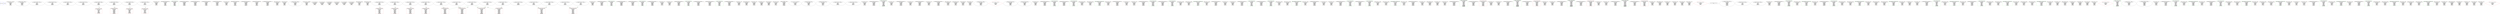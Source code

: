 digraph G {
0[color=blue,shape=Msquare,label="ENTRY - ENTRY"];
1[color=blue,shape=Msquare,label="EXIT - EXIT"];
2[color=burlywood,shape=box,label="gesummv_428816_431676 - view_convert_expr\n_11068 = *((unsigned int * ) &(beta));\n\nsource code variables:\nbeta(429161)\n_11068(431675)\nSCALARS:\nUSES:\nbeta(429161)\nDEFS:\n_11068(431675)\n"];
3[shape=ellipse,label="gesummv_428816_428854 - gimple_phi\n/* _10202 = gimple_phi(<0u, BB3>, <_10203, BB5>) */\n\nsource code variables:\n_10202(428902)\n_10203(428975)\nSCALARS:\nUSES:\n_10203(428975)\nDEFS:\n_10202(428902)\n"];
4[shape=ellipse,label="gesummv_428816_440062 - gimple_phi\n/* _13353 = gimple_phi(<_13352, BB3>, <_10201, BB5>) */\n\nVIRTUAL:\nUSES:\n_10201(428867)\n_13352(440060)\nDEFS:\n_13353(440061)\n"];
5[shape=ellipse,label="gesummv_428816_440068 - gimple_phi\n/* _13356 = gimple_phi(<_13355, BB3>, <_10229, BB5>) */\n\nVIRTUAL:\nUSES:\n_10229(428872)\n_13355(440066)\nDEFS:\n_13356(440067)\n"];
6[shape=ellipse,label="gesummv_428816_440074 - gimple_phi\n/* _13359 = gimple_phi(<_13358, BB3>, <_10224, BB5>) */\n\nVIRTUAL:\nUSES:\n_10224(428876)\n_13358(440072)\nDEFS:\n_13359(440073)\n"];
7[shape=ellipse,label="gesummv_428816_440080 - gimple_phi\n/* _13362 = gimple_phi(<_13361, BB3>, <_10220, BB5>) */\n\nVIRTUAL:\nUSES:\n_10220(428880)\n_13361(440078)\nDEFS:\n_13362(440079)\n"];
8[shape=ellipse,label="gesummv_428816_440086 - gimple_phi\n/* _13365 = gimple_phi(<_13364, BB3>, <_13366, BB5>) */\n\nVIRTUAL:\nUSES:\n_13364(440084)\n_13366(440087)\nDEFS:\n_13365(440085)\n"];
9[shape=ellipse,label="gesummv_428816_440092 - gimple_phi\n/* _13368 = gimple_phi(<_13367, BB3>, <_13369, BB5>) */\n\nVIRTUAL:\nUSES:\n_13367(440090)\n_13369(440093)\nDEFS:\n_13368(440091)\n"];
10[shape=ellipse,label="gesummv_428816_440098 - gimple_phi\n/* _13371 = gimple_phi(<_13370, BB3>, <_13372, BB5>) */\n\nVIRTUAL:\nUSES:\n_13370(440096)\n_13372(440099)\nDEFS:\n_13371(440097)\n"];
11[shape=ellipse,label="gesummv_428816_440104 - gimple_phi\n/* _13374 = gimple_phi(<_13373, BB3>, <_13375, BB5>) */\n\nVIRTUAL:\nUSES:\n_13373(440102)\n_13375(440105)\nDEFS:\n_13374(440103)\n"];
12[color=burlywood,shape=box,label="gesummv_428816_429438 - lshift_expr\n_10351 = _10202 << (2u);\n\nsource code variables:\n_10202(428902)\n_10351(429437)\nSCALARS:\nUSES:\n_10202(428902)\nDEFS:\n_10351(429437)\n"];
13[color=burlywood,shape=box,label="gesummv_428816_428855 - pointer_plus_expr\n_10204 = (unsigned int*)(((unsigned char*)x) + _10351);\n\nsource code variables:\n_10204(428978)\nx(428980)\n_10351(429437)\nSCALARS:\nUSES:\nx(428980)\n_10351(429437)\nDEFS:\n_10204(428978)\n"];
14[color=green,shape=box,label="gesummv_428816_428856 - LOAD\nif(1u) _10205 = (*((unsigned int*)(_10204)));\n\nsource code variables:\n_10204(428978)\n_10205(428983)\nSCALARS:\nUSES:\n_10204(428978)\nDEFS:\n_10205(428983)\nVIRTUAL:\nUSES:\n_10200(428866)\n"];
15[color=burlywood,shape=box,label="gesummv_428816_428857 - pointer_plus_expr\n_10206 = (float(*)[64])(((unsigned char*)_10189) + _10351);\n\nsource code variables:\n_10206(428985)\n_10189(428988)\n_10351(429437)\nSCALARS:\nUSES:\n_10189(428988)\n_10351(429437)\nDEFS:\n_10206(428985)\n"];
16[color=red,shape=box,label="gesummv_428816_428858 - STORE\nif(1u) (*((unsigned int*)(_10206))) = _10205;\n\nsource code variables:\n_10205(428983)\n_10206(428985)\nSCALARS:\nUSES:\n_10205(428983)\n_10206(428985)\nVIRTUAL:\nDEFS:\n_10207(428993)\nOVERS:\n_10200(428866)\n_13368(440091)\n"];
17[color=burlywood,shape=box,label="gesummv_428816_428859 - pointer_plus_expr\n_10208 = (float(*)[64])(((unsigned char*)_10191) + _10351);\n\nsource code variables:\n_10208(428994)\n_10191(428997)\n_10351(429437)\nSCALARS:\nUSES:\n_10191(428997)\n_10351(429437)\nDEFS:\n_10208(428994)\n"];
18[color=red,shape=box,label="gesummv_428816_428860 - STORE\nif(1u) (*((unsigned int*)(_10208))) = 0u;\n\nsource code variables:\n_10208(428994)\nSCALARS:\nUSES:\n_10208(428994)\nVIRTUAL:\nDEFS:\n_10209(429003)\nOVERS:\n_10200(428866)\n_13371(440097)\n"];
19[color=burlywood,shape=box,label="gesummv_428816_428861 - pointer_plus_expr\n_10210 = (float(*)[64])(((unsigned char*)_10192) + _10351);\n\nsource code variables:\n_10210(429004)\n_10192(429007)\n_10351(429437)\nSCALARS:\nUSES:\n_10192(429007)\n_10351(429437)\nDEFS:\n_10210(429004)\n"];
20[color=red,shape=box,label="gesummv_428816_428862 - STORE\nif(1u) (*((unsigned int*)(_10210))) = 0u;\n\nsource code variables:\n_10210(429004)\nSCALARS:\nUSES:\n_10210(429004)\nVIRTUAL:\nDEFS:\n_10211(429012)\nOVERS:\n_10200(428866)\n_13374(440103)\n"];
21[color=burlywood,shape=box,label="gesummv_428816_428863 - pointer_plus_expr\n_10212 = (float(*)[64])(((unsigned char*)_10190) + _10351);\n\nsource code variables:\n_10212(429013)\n_10190(429016)\n_10351(429437)\nSCALARS:\nUSES:\n_10190(429016)\n_10351(429437)\nDEFS:\n_10212(429013)\n"];
22[color=red,shape=box,label="gesummv_428816_428864 - STORE\nif(1u) (*((unsigned int*)(_10212))) = 0u;\n\nsource code variables:\n_10212(429013)\nSCALARS:\nUSES:\n_10212(429013)\nVIRTUAL:\nDEFS:\n_10213(428886)\nOVERS:\n_10200(428866)\n_13365(440085)\n"];
23[color=burlywood,shape=box,label="gesummv_428816_429496 - lshift_expr\n_10374 = _10202 << (8u);\n\nsource code variables:\n_10202(428902)\n_10374(429495)\nSCALARS:\nUSES:\n_10202(428902)\nDEFS:\n_10374(429495)\n"];
24[color=burlywood,shape=box,label="gesummv_428816_429461 - pointer_plus_expr\n_10357 = (float(*)[64])(((unsigned char*)A) + _10374);\n\nsource code variables:\nA(428920)\n_10357(429460)\n_10374(429495)\nSCALARS:\nUSES:\nA(428920)\n_10374(429495)\nDEFS:\n_10357(429460)\n"];
25[color=burlywood,shape=box,label="gesummv_428816_429465 - pointer_plus_expr\n_10359 = (float(*)[64][64])(((unsigned char*)_10187) + _10374);\n\nsource code variables:\n_10187(428898)\n_10359(429464)\n_10374(429495)\nSCALARS:\nUSES:\n_10187(428898)\n_10374(429495)\nDEFS:\n_10359(429464)\n"];
26[color=burlywood,shape=box,label="gesummv_428816_429469 - pointer_plus_expr\n_10361 = (float(*)[64])(((unsigned char*)B) + _10374);\n\nsource code variables:\nB(428940)\n_10361(429468)\n_10374(429495)\nSCALARS:\nUSES:\nB(428940)\n_10374(429495)\nDEFS:\n_10361(429468)\n"];
27[color=burlywood,shape=box,label="gesummv_428816_429473 - pointer_plus_expr\n_10363 = (float(*)[64][64])(((unsigned char*)_10188) + _10374);\n\nsource code variables:\n_10188(428929)\n_10363(429472)\n_10374(429495)\nSCALARS:\nUSES:\n_10188(428929)\n_10374(429495)\nDEFS:\n_10363(429472)\n"];
28[color=burlywood,shape=box,label="gesummv_428816_428976 - plus_expr\n_10203 = (unsigned int)(_10202 + (1u));\n\nsource code variables:\n_10202(428902)\n_10203(428975)\nSCALARS:\nUSES:\n_10202(428902)\nDEFS:\n_10203(428975)\n"];
29[color=burlywood,shape=box,label="gesummv_428816_429458 - eq_expr\n_10356 = _10203 == (64u);\n\nsource code variables:\n_10203(428975)\n_10356(429457)\nSCALARS:\nUSES:\n_10203(428975)\nDEFS:\n_10356(429457)\n"];
30[shape=ellipse,label="gesummv_428816_428908 - gimple_phi\n/* _10215 = gimple_phi(<0u, BB2>, <_11682, BB5>) */\n\nsource code variables:\n_10215(428906)\n_11682(433653)\nSCALARS:\nUSES:\n_11682(433653)\nDEFS:\n_10215(428906)\n"];
31[color=burlywood,shape=box,label="gesummv_428816_431673 - view_convert_expr\n_11067 = *((unsigned int * ) &(alpha));\n\nsource code variables:\nalpha(429089)\n_11067(431672)\nSCALARS:\nUSES:\nalpha(429089)\nDEFS:\n_11067(431672)\n"];
32[color=burlywood,shape=box,label="gesummv_428816_428900 - addr_expr\n_10187 = internal_428889;\n\nsource code variables:\ninternal_428889(428889)\n_10187(428898)\nSCALARS:\nDEFS:\n_10187(428898)\n"];
33[color=burlywood,shape=box,label="gesummv_428816_428931 - addr_expr\n_10188 = internal_428924;\n\nsource code variables:\ninternal_428924(428924)\n_10188(428929)\nSCALARS:\nDEFS:\n_10188(428929)\n"];
34[color=burlywood,shape=box,label="gesummv_428816_428990 - addr_expr\n_10189 = internal_428987;\n\nsource code variables:\ninternal_428987(428987)\n_10189(428988)\nSCALARS:\nDEFS:\n_10189(428988)\n"];
35[color=burlywood,shape=box,label="gesummv_428816_429018 - addr_expr\n_10190 = internal_429015;\n\nsource code variables:\ninternal_429015(429015)\n_10190(429016)\nSCALARS:\nDEFS:\n_10190(429016)\n"];
36[color=burlywood,shape=box,label="gesummv_428816_428999 - addr_expr\n_10191 = internal_428996;\n\nsource code variables:\ninternal_428996(428996)\n_10191(428997)\nSCALARS:\nDEFS:\n_10191(428997)\n"];
37[color=burlywood,shape=box,label="gesummv_428816_429009 - addr_expr\n_10192 = internal_429006;\n\nsource code variables:\ninternal_429006(429006)\n_10192(429007)\nSCALARS:\nDEFS:\n_10192(429007)\n"];
38[color=burlywood,shape=box,label="gesummv_428816_431828 - nop_expr\n_11122 = (unsigned long long int) (_11067);\n\nsource code variables:\n_11067(431672)\n_11122(431827)\nSCALARS:\nUSES:\n_11067(431672)\nDEFS:\n_11122(431827)\n"];
39[color=burlywood,shape=box,label="gesummv_428816_432032 - nop_expr\n_11194 = (unsigned long long int) (_11068);\n\nsource code variables:\n_11068(431675)\n_11194(432031)\nSCALARS:\nUSES:\n_11068(431675)\nDEFS:\n_11194(432031)\n"];
40[shape=ellipse,label="gesummv_428816_440064 - gimple_phi\n/* _13354 = gimple_phi(<_13353, BB2>, <_10201, BB5>) */\n\nVIRTUAL:\nUSES:\n_10201(428867)\n_13353(440061)\nDEFS:\n_13354(440063)\n"];
41[shape=ellipse,label="gesummv_428816_440070 - gimple_phi\n/* _13357 = gimple_phi(<_13356, BB2>, <_10229, BB5>) */\n\nVIRTUAL:\nUSES:\n_10229(428872)\n_13356(440067)\nDEFS:\n_13357(440069)\n"];
42[shape=ellipse,label="gesummv_428816_440076 - gimple_phi\n/* _13360 = gimple_phi(<_13359, BB2>, <_10224, BB5>) */\n\nVIRTUAL:\nUSES:\n_10224(428876)\n_13359(440073)\nDEFS:\n_13360(440075)\n"];
43[shape=ellipse,label="gesummv_428816_440082 - gimple_phi\n/* _13363 = gimple_phi(<_13362, BB2>, <_10220, BB5>) */\n\nVIRTUAL:\nUSES:\n_10220(428880)\n_13362(440079)\nDEFS:\n_13363(440081)\n"];
44[shape=ellipse,label="gesummv_428816_440088 - gimple_phi\n/* _13366 = gimple_phi(<_10213, BB2>, <_13366, BB5>) */\n\nVIRTUAL:\nUSES:\n_10213(428886)\n_13366(440087)\nDEFS:\n_13366(440087)\n"];
45[shape=ellipse,label="gesummv_428816_440094 - gimple_phi\n/* _13369 = gimple_phi(<_10207, BB2>, <_13369, BB5>) */\n\nVIRTUAL:\nUSES:\n_10207(428993)\n_13369(440093)\nDEFS:\n_13369(440093)\n"];
46[shape=ellipse,label="gesummv_428816_440100 - gimple_phi\n/* _13372 = gimple_phi(<_10209, BB2>, <_13372, BB5>) */\n\nVIRTUAL:\nUSES:\n_10209(429003)\n_13372(440099)\nDEFS:\n_13372(440099)\n"];
47[shape=ellipse,label="gesummv_428816_440106 - gimple_phi\n/* _13375 = gimple_phi(<_10211, BB2>, <_13375, BB5>) */\n\nVIRTUAL:\nUSES:\n_10211(429012)\n_13375(440105)\nDEFS:\n_13375(440105)\n"];
48[color=burlywood,shape=box,label="gesummv_428816_429463 - lshift_expr\n_10358 = _10215 << (2u);\n\nsource code variables:\n_10215(428906)\n_10358(429462)\nSCALARS:\nUSES:\n_10215(428906)\nDEFS:\n_10358(429462)\n"];
49[color=burlywood,shape=box,label="gesummv_428816_428916 - pointer_plus_expr\n_10217 = (float(*)[64])(((unsigned char*)_10357) + _10358);\n\nsource code variables:\n_10217(428915)\n_10357(429460)\n_10358(429462)\nSCALARS:\nUSES:\n_10357(429460)\n_10358(429462)\nDEFS:\n_10217(428915)\n"];
50[color=green,shape=box,label="gesummv_428816_428913 - LOAD\nif(1u) _10218 = (*((unsigned int*)(_10217)));\n\nsource code variables:\n_10218(428883)\n_10217(428915)\nSCALARS:\nUSES:\n_10217(428915)\nDEFS:\n_10218(428883)\nVIRTUAL:\nUSES:\n_10200(428866)\n"];
51[color=burlywood,shape=box,label="gesummv_428816_428890 - pointer_plus_expr\n_10219 = (float(*)[64][64])(((unsigned char*)_10359) + _10358);\n\nsource code variables:\n_10219(428887)\n_10358(429462)\n_10359(429464)\nSCALARS:\nUSES:\n_10358(429462)\n_10359(429464)\nDEFS:\n_10219(428887)\n"];
52[color=red,shape=box,label="gesummv_428816_428881 - STORE\nif(1u) (*((unsigned int*)(_10219))) = _10218;\n\nsource code variables:\n_10218(428883)\n_10219(428887)\nSCALARS:\nUSES:\n_10218(428883)\n_10219(428887)\nVIRTUAL:\nDEFS:\n_10220(428880)\nOVERS:\n_10200(428866)\n_13363(440081)\n"];
53[color=burlywood,shape=box,label="gesummv_428816_428936 - pointer_plus_expr\n_10221 = (float(*)[64])(((unsigned char*)_10361) + _10358);\n\nsource code variables:\n_10221(428935)\n_10358(429462)\n_10361(429468)\nSCALARS:\nUSES:\n_10358(429462)\n_10361(429468)\nDEFS:\n_10221(428935)\n"];
54[color=green,shape=box,label="gesummv_428816_428933 - LOAD\nif(1u) _10222 = (*((unsigned int*)(_10221)));\n\nsource code variables:\n_10222(428879)\n_10221(428935)\nSCALARS:\nUSES:\n_10221(428935)\nDEFS:\n_10222(428879)\nVIRTUAL:\nUSES:\n_10200(428866)\n"];
55[color=burlywood,shape=box,label="gesummv_428816_428925 - pointer_plus_expr\n_10223 = (float(*)[64][64])(((unsigned char*)_10363) + _10358);\n\nsource code variables:\n_10223(428923)\n_10358(429462)\n_10363(429472)\nSCALARS:\nUSES:\n_10358(429462)\n_10363(429472)\nDEFS:\n_10223(428923)\n"];
56[color=red,shape=box,label="gesummv_428816_428877 - STORE\nif(1u) (*((unsigned int*)(_10223))) = _10222;\n\nsource code variables:\n_10222(428879)\n_10223(428923)\nSCALARS:\nUSES:\n_10222(428879)\n_10223(428923)\nVIRTUAL:\nDEFS:\n_10224(428876)\nOVERS:\n_10200(428866)\n_13360(440075)\n"];
57[color=burlywood,shape=box,label="gesummv_428816_428950 - bit_ior_expr\n_10225 = _10215 | (1u);\n\nsource code variables:\n_10215(428906)\n_10225(428949)\nSCALARS:\nUSES:\n_10215(428906)\nDEFS:\n_10225(428949)\n"];
58[color=burlywood,shape=box,label="gesummv_428816_429479 - lshift_expr\n_10366 = _10225 << (2u);\n\nsource code variables:\n_10225(428949)\n_10366(429478)\nSCALARS:\nUSES:\n_10225(428949)\nDEFS:\n_10366(429478)\n"];
59[color=burlywood,shape=box,label="gesummv_428816_428956 - pointer_plus_expr\n_10226 = (float(*)[64])(((unsigned char*)_10357) + _10366);\n\nsource code variables:\n_10226(428955)\n_10357(429460)\n_10366(429478)\nSCALARS:\nUSES:\n_10357(429460)\n_10366(429478)\nDEFS:\n_10226(428955)\n"];
60[color=green,shape=box,label="gesummv_428816_428953 - LOAD\nif(1u) _10227 = (*((unsigned int*)(_10226)));\n\nsource code variables:\n_10227(428875)\n_10226(428955)\nSCALARS:\nUSES:\n_10226(428955)\nDEFS:\n_10227(428875)\nVIRTUAL:\nUSES:\n_10200(428866)\n"];
61[color=burlywood,shape=box,label="gesummv_428816_428944 - pointer_plus_expr\n_10228 = (float(*)[64][64])(((unsigned char*)_10359) + _10366);\n\nsource code variables:\n_10228(428943)\n_10359(429464)\n_10366(429478)\nSCALARS:\nUSES:\n_10359(429464)\n_10366(429478)\nDEFS:\n_10228(428943)\n"];
62[color=red,shape=box,label="gesummv_428816_428873 - STORE\nif(1u) (*((unsigned int*)(_10228))) = _10227;\n\nsource code variables:\n_10227(428875)\n_10228(428943)\nSCALARS:\nUSES:\n_10227(428875)\n_10228(428943)\nVIRTUAL:\nDEFS:\n_10229(428872)\nOVERS:\n_10200(428866)\n_13357(440069)\n"];
63[color=burlywood,shape=box,label="gesummv_428816_428970 - pointer_plus_expr\n_10230 = (float(*)[64])(((unsigned char*)_10361) + _10366);\n\nsource code variables:\n_10230(428969)\n_10361(429468)\n_10366(429478)\nSCALARS:\nUSES:\n_10361(429468)\n_10366(429478)\nDEFS:\n_10230(428969)\n"];
64[color=green,shape=box,label="gesummv_428816_428967 - LOAD\nif(1u) _10231 = (*((unsigned int*)(_10230)));\n\nsource code variables:\n_10231(428871)\n_10230(428969)\nSCALARS:\nUSES:\n_10230(428969)\nDEFS:\n_10231(428871)\nVIRTUAL:\nUSES:\n_10200(428866)\n"];
65[color=burlywood,shape=box,label="gesummv_428816_428962 - pointer_plus_expr\n_10232 = (float(*)[64][64])(((unsigned char*)_10363) + _10366);\n\nsource code variables:\n_10232(428961)\n_10363(429472)\n_10366(429478)\nSCALARS:\nUSES:\n_10363(429472)\n_10366(429478)\nDEFS:\n_10232(428961)\n"];
66[color=red,shape=box,label="gesummv_428816_428869 - STORE\nif(1u) (*((unsigned int*)(_10232))) = _10231;\n\nsource code variables:\n_10231(428871)\n_10232(428961)\nSCALARS:\nUSES:\n_10231(428871)\n_10232(428961)\nVIRTUAL:\nDEFS:\n_10201(428867)\nOVERS:\n_10200(428866)\n_13354(440063)\n"];
67[color=burlywood,shape=box,label="gesummv_428816_433647 - rshift_expr\n_11680 = _10215 >> (1u);\n\nsource code variables:\n_10215(428906)\n_11680(433646)\nSCALARS:\nUSES:\n_10215(428906)\nDEFS:\n_11680(433646)\n"];
68[color=burlywood,shape=box,label="gesummv_428816_433651 - plus_expr\n_11681 = (unsigned int)(_11680 + (1u));\n\nsource code variables:\n_11680(433646)\n_11681(433650)\nSCALARS:\nUSES:\n_11680(433646)\nDEFS:\n_11681(433650)\n"];
69[color=burlywood,shape=box,label="gesummv_428816_433654 - lshift_expr\n_11682 = _11681 << (1u);\n\nsource code variables:\n_11681(433650)\n_11682(433653)\nSCALARS:\nUSES:\n_11681(433650)\nDEFS:\n_11682(433653)\n"];
70[color=burlywood,shape=box,label="gesummv_428816_433657 - rshift_expr\n_11683 = _11682 >> (1u);\n\nsource code variables:\n_11682(433653)\n_11683(433656)\nSCALARS:\nUSES:\n_11682(433653)\nDEFS:\n_11683(433656)\n"];
71[color=burlywood,shape=box,label="gesummv_428816_429493 - eq_expr\n_10373 = _11683 == (32u);\n\nsource code variables:\n_10373(429492)\n_11683(433656)\nSCALARS:\nUSES:\n_11683(433656)\nDEFS:\n_10373(429492)\n"];
72[color=burlywood,shape=box,label="gesummv_428816_433797 - lut_expr\n_11721 = (1LLU>>((_10373)))&1;\n\nsource code variables:\n_10373(429492)\n_11721(433796)\nSCALARS:\nUSES:\n_10373(429492)\nDEFS:\n_11721(433796)\n"];
73[color=burlywood,shape=box,label="gesummv_428816_433800 - lut_expr\n_11722 = (8LLU>>(((_10356)<<1) | (_10373)))&1;\n\nsource code variables:\n_10356(429457)\n_10373(429492)\n_11722(433799)\nSCALARS:\nUSES:\n_10356(429457)\n_10373(429492)\nDEFS:\n_11722(433799)\n"];
74[shape=ellipse,label="gesummv_428816_433794 - MULTI_READ_COND\nif (_11721 /* else if(_11722)*/)\n\nsource code variables:\n_11721(433796)\n_11722(433799)\nSCALARS:\nUSES:\n_11721(433796)\n_11722(433799)\n"];
75[shape=ellipse,label="gesummv_428816_429056 - gimple_phi\n/* _10237 = gimple_phi(<_10238, BB7>, <0u, BB5>) */\n\nsource code variables:\n_10237(429098)\n_10238(429206)\nSCALARS:\nUSES:\n_10238(429206)\nDEFS:\n_10237(429098)\n"];
76[shape=ellipse,label="gesummv_428816_429057 - gimple_phi\n/* _10239 = gimple_phi(<_10240, BB7>, <0u, BB5>) */\n\nsource code variables:\n_10239(429139)\n_10240(429209)\nSCALARS:\nUSES:\n_10240(429209)\nDEFS:\n_10239(429139)\n"];
77[shape=ellipse,label="gesummv_428816_440110 - gimple_phi\n/* _13377 = gimple_phi(<_13376, BB5>, <_10236, BB7>) */\n\nVIRTUAL:\nUSES:\n_10236(429061)\n_13376(440108)\nDEFS:\n_13377(440109)\n"];
78[shape=ellipse,label="gesummv_428816_440118 - gimple_phi\n/* _13381 = gimple_phi(<_13380, BB5>, <_10242, BB7>) */\n\nVIRTUAL:\nUSES:\n_10242(429065)\n_13380(440116)\nDEFS:\n_13381(440117)\n"];
79[color=burlywood,shape=box,label="gesummv_428816_429529 - lshift_expr\n_10382 = _10237 << (2u);\n\nsource code variables:\n_10237(429098)\n_10382(429528)\nSCALARS:\nUSES:\n_10237(429098)\nDEFS:\n_10382(429528)\n"];
80[color=burlywood,shape=box,label="gesummv_428816_429058 - pointer_plus_expr\n_10241 = (float(*)[64])(((unsigned char*)_10191) + _10382);\n\nsource code variables:\n_10191(428997)\n_10241(429069)\n_10382(429528)\nSCALARS:\nUSES:\n_10191(428997)\n_10382(429528)\nDEFS:\n_10241(429069)\n"];
81[color=green,shape=box,label="gesummv_428816_429059 - LOAD\nif(1u) _10243 = (*((unsigned int*)(_10241)));\n\nsource code variables:\n_10241(429069)\n_10243(429081)\nSCALARS:\nUSES:\n_10241(429069)\nDEFS:\n_10243(429081)\nVIRTUAL:\nUSES:\n_10200(428866)\n_10242(429065)\n_13372(440099)\n_13381(440117)\n"];
82[color=burlywood,shape=box,label="gesummv_428816_429619 - lshift_expr\n_10414 = _10237 << (8u);\n\nsource code variables:\n_10237(429098)\n_10414(429618)\nSCALARS:\nUSES:\n_10237(429098)\nDEFS:\n_10414(429618)\n"];
83[color=burlywood,shape=box,label="gesummv_428816_429604 - pointer_plus_expr\n_10407 = (float(*)[64][64])(((unsigned char*)_10187) + _10414);\n\nsource code variables:\n_10187(428898)\n_10407(429603)\n_10414(429618)\nSCALARS:\nUSES:\n_10187(428898)\n_10414(429618)\nDEFS:\n_10407(429603)\n"];
84[color=burlywood,shape=box,label="gesummv_428816_429629 - lshift_expr\n_10416 = _10239 << (2u);\n\nsource code variables:\n_10239(429139)\n_10416(429628)\nSCALARS:\nUSES:\n_10239(429139)\nDEFS:\n_10416(429628)\n"];
85[color=burlywood,shape=box,label="gesummv_428816_429136 - pointer_plus_expr\n_10264 = (float(*)[64])(((unsigned char*)_10192) + _10416);\n\nsource code variables:\n_10192(429007)\n_10264(429135)\n_10416(429628)\nSCALARS:\nUSES:\n_10192(429007)\n_10416(429628)\nDEFS:\n_10264(429135)\n"];
86[color=burlywood,shape=box,label="gesummv_428816_429647 - lshift_expr\n_10424 = _10239 << (8u);\n\nsource code variables:\n_10239(429139)\n_10424(429646)\nSCALARS:\nUSES:\n_10239(429139)\nDEFS:\n_10424(429646)\n"];
87[color=burlywood,shape=box,label="gesummv_428816_429632 - pointer_plus_expr\n_10417 = (float(*)[64][64])(((unsigned char*)_10188) + _10424);\n\nsource code variables:\n_10188(428929)\n_10417(429631)\n_10424(429646)\nSCALARS:\nUSES:\n_10188(428929)\n_10424(429646)\nDEFS:\n_10417(429631)\n"];
88[color=burlywood,shape=box,label="gesummv_428816_429207 - plus_expr\n_10238 = (unsigned int)(_10237 + (1u));\n\nsource code variables:\n_10237(429098)\n_10238(429206)\nSCALARS:\nUSES:\n_10237(429098)\nDEFS:\n_10238(429206)\n"];
89[color=burlywood,shape=box,label="gesummv_428816_429210 - plus_expr\n_10240 = (unsigned int)(_10239 + (1u));\n\nsource code variables:\n_10239(429139)\n_10240(429209)\nSCALARS:\nUSES:\n_10239(429139)\nDEFS:\n_10240(429209)\n"];
90[color=burlywood,shape=box,label="gesummv_428816_429535 - eq_expr\n_10384 = _10240 == (64u);\n\nsource code variables:\n_10240(429209)\n_10384(429534)\nSCALARS:\nUSES:\n_10240(429209)\nDEFS:\n_10384(429534)\n"];
91[color=burlywood,shape=box,label="gesummv_428816_429216 - nop_expr\n_10287 = (_10384)%(1U << 1);\n\nsource code variables:\n_10287(429220)\n_10384(429534)\nSCALARS:\nUSES:\n_10384(429534)\nDEFS:\n_10287(429220)\n"];
92[shape=ellipse,label="gesummv_428816_429100 - gimple_phi\n/* _10244 = gimple_phi(<0u, BB6>, <_11693, BB9>) */\n\nsource code variables:\n_10244(429099)\n_11693(433686)\nSCALARS:\nUSES:\n_11693(433686)\nDEFS:\n_10244(429099)\n"];
93[color=red,shape=box,label="gesummv_428816_429066 - STORE\nif(1u) (*((unsigned int*)(_10241))) = _10247;\n\nsource code variables:\n_10241(429069)\n_10247(429071)\nSCALARS:\nUSES:\n_10241(429069)\n_10247(429071)\nVIRTUAL:\nDEFS:\n_10242(429065)\nOVERS:\n_10200(428866)\n_13372(440099)\n_13383(440121)\n"];
94[color=red,shape=box,label="gesummv_428816_429062 - STORE\nif(1u) (*((unsigned int*)(_10264))) = _10269;\n\nsource code variables:\n_10264(429135)\n_10269(429141)\nSCALARS:\nUSES:\n_10264(429135)\n_10269(429141)\nVIRTUAL:\nDEFS:\n_10236(429061)\nOVERS:\n_10200(428866)\n_13375(440105)\n_13379(440113)\n"];
95[color=red,shape=diamond,label="gesummv_428816_429217 - READ_COND\nif (_10287)\n\nsource code variables:\n_10287(429220)\nSCALARS:\nUSES:\n_10287(429220)\n"];
96[shape=ellipse,label="gesummv_428816_429223 - gimple_phi\n/* _10290 = gimple_phi(<_11686, BB8>, <0u, BB7>) */\n\nsource code variables:\n_10290(429282)\n_11686(433666)\nSCALARS:\nUSES:\n_11686(433666)\nDEFS:\n_10290(429282)\n"];
97[shape=ellipse,label="gesummv_428816_429224 - gimple_phi\n/* _10292 = gimple_phi(<_11689, BB8>, <0u, BB7>) */\n\nsource code variables:\n_10292(429284)\n_11689(433674)\nSCALARS:\nUSES:\n_11689(433674)\nDEFS:\n_10292(429284)\n"];
98[shape=ellipse,label="gesummv_428816_440126 - gimple_phi\n/* _13385 = gimple_phi(<_13384, BB7>, <_10300, BB8>) */\n\nVIRTUAL:\nUSES:\n_10300(429302)\n_13384(440124)\nDEFS:\n_13385(440125)\n"];
99[shape=ellipse,label="gesummv_428816_440130 - gimple_phi\n/* _13387 = gimple_phi(<_13386, BB7>, <_10308, BB8>) */\n\nVIRTUAL:\nUSES:\n_10308(429321)\n_13386(440128)\nDEFS:\n_13387(440129)\n"];
100[shape=ellipse,label="gesummv_428816_440134 - gimple_phi\n/* _13389 = gimple_phi(<_13388, BB7>, <_10316, BB8>) */\n\nVIRTUAL:\nUSES:\n_10316(429340)\n_13388(440132)\nDEFS:\n_13389(440133)\n"];
101[shape=ellipse,label="gesummv_428816_440138 - gimple_phi\n/* _13391 = gimple_phi(<_13390, BB7>, <_10324, BB8>) */\n\nVIRTUAL:\nUSES:\n_10324(429360)\n_13390(440136)\nDEFS:\n_13391(440137)\n"];
102[color=burlywood,shape=box,label="gesummv_428816_429538 - lshift_expr\n_10385 = _10290 << (2u);\n\nsource code variables:\n_10290(429282)\n_10385(429537)\nSCALARS:\nUSES:\n_10290(429282)\nDEFS:\n_10385(429537)\n"];
103[color=burlywood,shape=box,label="gesummv_428816_429225 - pointer_plus_expr\n_10294 = (float(*)[64])(((unsigned char*)_10191) + _10385);\n\nsource code variables:\n_10191(428997)\n_10294(429286)\n_10385(429537)\nSCALARS:\nUSES:\n_10191(428997)\n_10385(429537)\nDEFS:\n_10294(429286)\n"];
104[color=green,shape=box,label="gesummv_428816_429226 - LOAD\nif(1u) _10295 = (*((unsigned int*)(_10294)));\n\nsource code variables:\n_10294(429286)\n_10295(429289)\nSCALARS:\nUSES:\n_10294(429286)\nDEFS:\n_10295(429289)\nVIRTUAL:\nUSES:\n_10200(428866)\n_10242(429065)\n"];
105[color=burlywood,shape=box,label="gesummv_428816_429227 - pointer_plus_expr\n_10296 = (float(*)[64])(((unsigned char*)_10192) + _10385);\n\nsource code variables:\n_10192(429007)\n_10296(429291)\n_10385(429537)\nSCALARS:\nUSES:\n_10192(429007)\n_10385(429537)\nDEFS:\n_10296(429291)\n"];
106[color=green,shape=box,label="gesummv_428816_429228 - LOAD\nif(1u) _10297 = (*((unsigned int*)(_10296)));\n\nsource code variables:\n_10296(429291)\n_10297(429294)\nSCALARS:\nUSES:\n_10296(429291)\nDEFS:\n_10297(429294)\nVIRTUAL:\nUSES:\n_10200(428866)\n_10236(429061)\n"];
107[color=burlywood,shape=box,label="gesummv_428816_431689 - nop_expr\n_11073 = (unsigned long long int) (_10295);\n\nsource code variables:\n_10295(429289)\n_11073(431688)\nSCALARS:\nUSES:\n_10295(429289)\nDEFS:\n_11073(431688)\n"];
108[color=burlywood,shape=box,label="gesummv_428816_431692 - nop_expr\n_11074 = (unsigned long long int) (_10297);\n\nsource code variables:\n_10297(429294)\n_11074(431691)\nSCALARS:\nUSES:\n_10297(429294)\nDEFS:\n_11074(431691)\n"];
109[color=green,shape=box,label="gesummv_428816_429229 - __float_adde8m23b_127nih\n_11071 = __float_adde8m23b_127nih(_11073, _11074);\n\nsource code variables:\n_11071(431683)\n_11073(431688)\n_11074(431691)\nSCALARS:\nUSES:\n_11073(431688)\n_11074(431691)\nDEFS:\n_11071(431683)\n"];
110[color=burlywood,shape=box,label="gesummv_428816_431686 - nop_expr\n_10298 = (unsigned int) (_11071);\n\nsource code variables:\n_10298(429296)\n_11071(431683)\nSCALARS:\nUSES:\n_11071(431683)\nDEFS:\n_10298(429296)\n"];
111[color=burlywood,shape=box,label="gesummv_428816_429230 - pointer_plus_expr\n_10299 = (float(*)[64])(((unsigned char*)_10190) + _10385);\n\nsource code variables:\n_10190(429016)\n_10299(429298)\n_10385(429537)\nSCALARS:\nUSES:\n_10190(429016)\n_10385(429537)\nDEFS:\n_10299(429298)\n"];
112[color=red,shape=box,label="gesummv_428816_429231 - STORE\nif(1u) (*((unsigned int*)(_10299))) = _10298;\n\nsource code variables:\n_10298(429296)\n_10299(429298)\nSCALARS:\nUSES:\n_10298(429296)\n_10299(429298)\nVIRTUAL:\nDEFS:\n_10300(429302)\nOVERS:\n_10200(428866)\n_13366(440087)\n_13385(440125)\n"];
113[color=burlywood,shape=box,label="gesummv_428816_429232 - bit_ior_expr\n_10301 = _10290 | (1u);\n\nsource code variables:\n_10290(429282)\n_10301(429303)\nSCALARS:\nUSES:\n_10290(429282)\nDEFS:\n_10301(429303)\n"];
114[color=burlywood,shape=box,label="gesummv_428816_429544 - lshift_expr\n_10388 = _10301 << (2u);\n\nsource code variables:\n_10301(429303)\n_10388(429543)\nSCALARS:\nUSES:\n_10301(429303)\nDEFS:\n_10388(429543)\n"];
115[color=burlywood,shape=box,label="gesummv_428816_429233 - pointer_plus_expr\n_10302 = (float(*)[64])(((unsigned char*)_10191) + _10388);\n\nsource code variables:\n_10191(428997)\n_10302(429305)\n_10388(429543)\nSCALARS:\nUSES:\n_10191(428997)\n_10388(429543)\nDEFS:\n_10302(429305)\n"];
116[color=green,shape=box,label="gesummv_428816_429234 - LOAD\nif(1u) _10303 = (*((unsigned int*)(_10302)));\n\nsource code variables:\n_10302(429305)\n_10303(429308)\nSCALARS:\nUSES:\n_10302(429305)\nDEFS:\n_10303(429308)\nVIRTUAL:\nUSES:\n_10200(428866)\n_10242(429065)\n"];
117[color=burlywood,shape=box,label="gesummv_428816_429235 - pointer_plus_expr\n_10304 = (float(*)[64])(((unsigned char*)_10192) + _10388);\n\nsource code variables:\n_10192(429007)\n_10304(429310)\n_10388(429543)\nSCALARS:\nUSES:\n_10192(429007)\n_10388(429543)\nDEFS:\n_10304(429310)\n"];
118[color=green,shape=box,label="gesummv_428816_429236 - LOAD\nif(1u) _10305 = (*((unsigned int*)(_10304)));\n\nsource code variables:\n_10304(429310)\n_10305(429313)\nSCALARS:\nUSES:\n_10304(429310)\nDEFS:\n_10305(429313)\nVIRTUAL:\nUSES:\n_10200(428866)\n_10236(429061)\n"];
119[color=burlywood,shape=box,label="gesummv_428816_431723 - nop_expr\n_11085 = (unsigned long long int) (_10303);\n\nsource code variables:\n_10303(429308)\n_11085(431722)\nSCALARS:\nUSES:\n_10303(429308)\nDEFS:\n_11085(431722)\n"];
120[color=burlywood,shape=box,label="gesummv_428816_431726 - nop_expr\n_11086 = (unsigned long long int) (_10305);\n\nsource code variables:\n_10305(429313)\n_11086(431725)\nSCALARS:\nUSES:\n_10305(429313)\nDEFS:\n_11086(431725)\n"];
121[color=green,shape=box,label="gesummv_428816_429237 - __float_adde8m23b_127nih\n_11083 = __float_adde8m23b_127nih(_11085, _11086);\n\nsource code variables:\n_11083(431717)\n_11085(431722)\n_11086(431725)\nSCALARS:\nUSES:\n_11085(431722)\n_11086(431725)\nDEFS:\n_11083(431717)\n"];
122[color=burlywood,shape=box,label="gesummv_428816_431720 - nop_expr\n_10306 = (unsigned int) (_11083);\n\nsource code variables:\n_10306(429315)\n_11083(431717)\nSCALARS:\nUSES:\n_11083(431717)\nDEFS:\n_10306(429315)\n"];
123[color=burlywood,shape=box,label="gesummv_428816_429238 - pointer_plus_expr\n_10307 = (float(*)[64])(((unsigned char*)_10190) + _10388);\n\nsource code variables:\n_10190(429016)\n_10307(429317)\n_10388(429543)\nSCALARS:\nUSES:\n_10190(429016)\n_10388(429543)\nDEFS:\n_10307(429317)\n"];
124[color=red,shape=box,label="gesummv_428816_429239 - STORE\nif(1u) (*((unsigned int*)(_10307))) = _10306;\n\nsource code variables:\n_10306(429315)\n_10307(429317)\nSCALARS:\nUSES:\n_10306(429315)\n_10307(429317)\nVIRTUAL:\nDEFS:\n_10308(429321)\nOVERS:\n_10200(428866)\n_13366(440087)\n_13387(440129)\n"];
125[color=burlywood,shape=box,label="gesummv_428816_429240 - bit_ior_expr\n_10309 = _10290 | (2u);\n\nsource code variables:\n_10290(429282)\n_10309(429322)\nSCALARS:\nUSES:\n_10290(429282)\nDEFS:\n_10309(429322)\n"];
126[color=burlywood,shape=box,label="gesummv_428816_429550 - lshift_expr\n_10391 = _10309 << (2u);\n\nsource code variables:\n_10309(429322)\n_10391(429549)\nSCALARS:\nUSES:\n_10309(429322)\nDEFS:\n_10391(429549)\n"];
127[color=burlywood,shape=box,label="gesummv_428816_429241 - pointer_plus_expr\n_10310 = (float(*)[64])(((unsigned char*)_10191) + _10391);\n\nsource code variables:\n_10191(428997)\n_10310(429324)\n_10391(429549)\nSCALARS:\nUSES:\n_10191(428997)\n_10391(429549)\nDEFS:\n_10310(429324)\n"];
128[color=green,shape=box,label="gesummv_428816_429242 - LOAD\nif(1u) _10311 = (*((unsigned int*)(_10310)));\n\nsource code variables:\n_10310(429324)\n_10311(429327)\nSCALARS:\nUSES:\n_10310(429324)\nDEFS:\n_10311(429327)\nVIRTUAL:\nUSES:\n_10200(428866)\n_10242(429065)\n"];
129[color=burlywood,shape=box,label="gesummv_428816_429243 - pointer_plus_expr\n_10312 = (float(*)[64])(((unsigned char*)_10192) + _10391);\n\nsource code variables:\n_10192(429007)\n_10312(429329)\n_10391(429549)\nSCALARS:\nUSES:\n_10192(429007)\n_10391(429549)\nDEFS:\n_10312(429329)\n"];
130[color=green,shape=box,label="gesummv_428816_429244 - LOAD\nif(1u) _10313 = (*((unsigned int*)(_10312)));\n\nsource code variables:\n_10312(429329)\n_10313(429332)\nSCALARS:\nUSES:\n_10312(429329)\nDEFS:\n_10313(429332)\nVIRTUAL:\nUSES:\n_10200(428866)\n_10236(429061)\n"];
131[color=burlywood,shape=box,label="gesummv_428816_431757 - nop_expr\n_11097 = (unsigned long long int) (_10311);\n\nsource code variables:\n_10311(429327)\n_11097(431756)\nSCALARS:\nUSES:\n_10311(429327)\nDEFS:\n_11097(431756)\n"];
132[color=burlywood,shape=box,label="gesummv_428816_431760 - nop_expr\n_11098 = (unsigned long long int) (_10313);\n\nsource code variables:\n_10313(429332)\n_11098(431759)\nSCALARS:\nUSES:\n_10313(429332)\nDEFS:\n_11098(431759)\n"];
133[color=green,shape=box,label="gesummv_428816_429245 - __float_adde8m23b_127nih\n_11095 = __float_adde8m23b_127nih(_11097, _11098);\n\nsource code variables:\n_11095(431751)\n_11097(431756)\n_11098(431759)\nSCALARS:\nUSES:\n_11097(431756)\n_11098(431759)\nDEFS:\n_11095(431751)\n"];
134[color=burlywood,shape=box,label="gesummv_428816_431754 - nop_expr\n_10314 = (unsigned int) (_11095);\n\nsource code variables:\n_10314(429334)\n_11095(431751)\nSCALARS:\nUSES:\n_11095(431751)\nDEFS:\n_10314(429334)\n"];
135[color=burlywood,shape=box,label="gesummv_428816_429246 - pointer_plus_expr\n_10315 = (float(*)[64])(((unsigned char*)_10190) + _10391);\n\nsource code variables:\n_10190(429016)\n_10315(429336)\n_10391(429549)\nSCALARS:\nUSES:\n_10190(429016)\n_10391(429549)\nDEFS:\n_10315(429336)\n"];
136[color=red,shape=box,label="gesummv_428816_429247 - STORE\nif(1u) (*((unsigned int*)(_10315))) = _10314;\n\nsource code variables:\n_10314(429334)\n_10315(429336)\nSCALARS:\nUSES:\n_10314(429334)\n_10315(429336)\nVIRTUAL:\nDEFS:\n_10316(429340)\nOVERS:\n_10200(428866)\n_13366(440087)\n_13389(440133)\n"];
137[color=burlywood,shape=box,label="gesummv_428816_429248 - bit_ior_expr\n_10317 = _10290 | (3u);\n\nsource code variables:\n_10290(429282)\n_10317(429341)\nSCALARS:\nUSES:\n_10290(429282)\nDEFS:\n_10317(429341)\n"];
138[color=burlywood,shape=box,label="gesummv_428816_429556 - lshift_expr\n_10394 = _10317 << (2u);\n\nsource code variables:\n_10317(429341)\n_10394(429555)\nSCALARS:\nUSES:\n_10317(429341)\nDEFS:\n_10394(429555)\n"];
139[color=burlywood,shape=box,label="gesummv_428816_429249 - pointer_plus_expr\n_10318 = (float(*)[64])(((unsigned char*)_10191) + _10394);\n\nsource code variables:\n_10191(428997)\n_10318(429344)\n_10394(429555)\nSCALARS:\nUSES:\n_10191(428997)\n_10394(429555)\nDEFS:\n_10318(429344)\n"];
140[color=green,shape=box,label="gesummv_428816_429250 - LOAD\nif(1u) _10319 = (*((unsigned int*)(_10318)));\n\nsource code variables:\n_10318(429344)\n_10319(429347)\nSCALARS:\nUSES:\n_10318(429344)\nDEFS:\n_10319(429347)\nVIRTUAL:\nUSES:\n_10200(428866)\n_10242(429065)\n"];
141[color=burlywood,shape=box,label="gesummv_428816_429251 - pointer_plus_expr\n_10320 = (float(*)[64])(((unsigned char*)_10192) + _10394);\n\nsource code variables:\n_10192(429007)\n_10320(429349)\n_10394(429555)\nSCALARS:\nUSES:\n_10192(429007)\n_10394(429555)\nDEFS:\n_10320(429349)\n"];
142[color=green,shape=box,label="gesummv_428816_429252 - LOAD\nif(1u) _10321 = (*((unsigned int*)(_10320)));\n\nsource code variables:\n_10320(429349)\n_10321(429352)\nSCALARS:\nUSES:\n_10320(429349)\nDEFS:\n_10321(429352)\nVIRTUAL:\nUSES:\n_10200(428866)\n_10236(429061)\n"];
143[color=burlywood,shape=box,label="gesummv_428816_431791 - nop_expr\n_11109 = (unsigned long long int) (_10319);\n\nsource code variables:\n_10319(429347)\n_11109(431790)\nSCALARS:\nUSES:\n_10319(429347)\nDEFS:\n_11109(431790)\n"];
144[color=burlywood,shape=box,label="gesummv_428816_431794 - nop_expr\n_11110 = (unsigned long long int) (_10321);\n\nsource code variables:\n_10321(429352)\n_11110(431793)\nSCALARS:\nUSES:\n_10321(429352)\nDEFS:\n_11110(431793)\n"];
145[color=green,shape=box,label="gesummv_428816_429253 - __float_adde8m23b_127nih\n_11107 = __float_adde8m23b_127nih(_11109, _11110);\n\nsource code variables:\n_11107(431785)\n_11109(431790)\n_11110(431793)\nSCALARS:\nUSES:\n_11109(431790)\n_11110(431793)\nDEFS:\n_11107(431785)\n"];
146[color=burlywood,shape=box,label="gesummv_428816_431788 - nop_expr\n_10322 = (unsigned int) (_11107);\n\nsource code variables:\n_10322(429354)\n_11107(431785)\nSCALARS:\nUSES:\n_11107(431785)\nDEFS:\n_10322(429354)\n"];
147[color=burlywood,shape=box,label="gesummv_428816_429254 - pointer_plus_expr\n_10323 = (float(*)[64])(((unsigned char*)_10190) + _10394);\n\nsource code variables:\n_10190(429016)\n_10323(429356)\n_10394(429555)\nSCALARS:\nUSES:\n_10190(429016)\n_10394(429555)\nDEFS:\n_10323(429356)\n"];
148[color=red,shape=box,label="gesummv_428816_429255 - STORE\nif(1u) (*((unsigned int*)(_10323))) = _10322;\n\nsource code variables:\n_10322(429354)\n_10323(429356)\nSCALARS:\nUSES:\n_10322(429354)\n_10323(429356)\nVIRTUAL:\nDEFS:\n_10324(429360)\nOVERS:\n_10200(428866)\n_13366(440087)\n_13391(440137)\n"];
149[color=burlywood,shape=box,label="gesummv_428816_433661 - rshift_expr\n_11684 = _10290 >> (2u);\n\nsource code variables:\n_10290(429282)\n_11684(433660)\nSCALARS:\nUSES:\n_10290(429282)\nDEFS:\n_11684(433660)\n"];
150[color=burlywood,shape=box,label="gesummv_428816_433664 - plus_expr\n_11685 = (unsigned int)(_11684 + (1u));\n\nsource code variables:\n_11684(433660)\n_11685(433663)\nSCALARS:\nUSES:\n_11684(433660)\nDEFS:\n_11685(433663)\n"];
151[color=burlywood,shape=box,label="gesummv_428816_433667 - lshift_expr\n_11686 = _11685 << (2u);\n\nsource code variables:\n_11685(433663)\n_11686(433666)\nSCALARS:\nUSES:\n_11685(433663)\nDEFS:\n_11686(433666)\n"];
152[color=burlywood,shape=box,label="gesummv_428816_429565 - lshift_expr\n_10398 = _10292 << (2u);\n\nsource code variables:\n_10292(429284)\n_10398(429564)\nSCALARS:\nUSES:\n_10292(429284)\nDEFS:\n_10398(429564)\n"];
153[color=burlywood,shape=box,label="gesummv_428816_429258 - pointer_plus_expr\n_10326 = (float(*)[64])(((unsigned char*)_10190) + _10398);\n\nsource code variables:\n_10190(429016)\n_10326(429364)\n_10398(429564)\nSCALARS:\nUSES:\n_10190(429016)\n_10398(429564)\nDEFS:\n_10326(429364)\n"];
154[color=green,shape=box,label="gesummv_428816_429259 - LOAD\nif(1u) _10327 = (*((unsigned int*)(_10326)));\n\nsource code variables:\n_10326(429364)\n_10327(429367)\nSCALARS:\nUSES:\n_10326(429364)\nDEFS:\n_10327(429367)\nVIRTUAL:\nUSES:\n_10200(428866)\n_10300(429302)\n_10308(429321)\n_10316(429340)\n_10324(429360)\n_13366(440087)\n"];
155[color=burlywood,shape=box,label="gesummv_428816_429260 - pointer_plus_expr\n_10328 = (unsigned int*)(((unsigned char*)y_out) + _10398);\n\nsource code variables:\n_10328(429369)\ny_out(429371)\n_10398(429564)\nSCALARS:\nUSES:\ny_out(429371)\n_10398(429564)\nDEFS:\n_10328(429369)\n"];
156[color=red,shape=box,label="gesummv_428816_429261 - STORE\nif(1u) (*((unsigned int*)(_10328))) = _10327;\n\nsource code variables:\n_10327(429367)\n_10328(429369)\nSCALARS:\nUSES:\n_10327(429367)\n_10328(429369)\nVIRTUAL:\nDEFS:\n_10329(429375)\nOVERS:\n_10200(428866)\n"];
157[color=burlywood,shape=box,label="gesummv_428816_429262 - bit_ior_expr\n_10330 = _10292 | (1u);\n\nsource code variables:\n_10292(429284)\n_10330(429376)\nSCALARS:\nUSES:\n_10292(429284)\nDEFS:\n_10330(429376)\n"];
158[color=burlywood,shape=box,label="gesummv_428816_429569 - lshift_expr\n_10400 = _10330 << (2u);\n\nsource code variables:\n_10330(429376)\n_10400(429568)\nSCALARS:\nUSES:\n_10330(429376)\nDEFS:\n_10400(429568)\n"];
159[color=burlywood,shape=box,label="gesummv_428816_429263 - pointer_plus_expr\n_10331 = (float(*)[64])(((unsigned char*)_10190) + _10400);\n\nsource code variables:\n_10190(429016)\n_10331(429378)\n_10400(429568)\nSCALARS:\nUSES:\n_10190(429016)\n_10400(429568)\nDEFS:\n_10331(429378)\n"];
160[color=green,shape=box,label="gesummv_428816_429264 - LOAD\nif(1u) _10332 = (*((unsigned int*)(_10331)));\n\nsource code variables:\n_10331(429378)\n_10332(429381)\nSCALARS:\nUSES:\n_10331(429378)\nDEFS:\n_10332(429381)\nVIRTUAL:\nUSES:\n_10200(428866)\n_10300(429302)\n_10308(429321)\n_10316(429340)\n_10324(429360)\n_13366(440087)\n"];
161[color=burlywood,shape=box,label="gesummv_428816_429265 - pointer_plus_expr\n_10333 = (unsigned int*)(((unsigned char*)y_out) + _10400);\n\nsource code variables:\ny_out(429371)\n_10333(429383)\n_10400(429568)\nSCALARS:\nUSES:\ny_out(429371)\n_10400(429568)\nDEFS:\n_10333(429383)\n"];
162[color=red,shape=box,label="gesummv_428816_429266 - STORE\nif(1u) (*((unsigned int*)(_10333))) = _10332;\n\nsource code variables:\n_10332(429381)\n_10333(429383)\nSCALARS:\nUSES:\n_10332(429381)\n_10333(429383)\nVIRTUAL:\nDEFS:\n_10334(429387)\nOVERS:\n_10200(428866)\n"];
163[color=burlywood,shape=box,label="gesummv_428816_429267 - bit_ior_expr\n_10335 = _10292 | (2u);\n\nsource code variables:\n_10292(429284)\n_10335(429388)\nSCALARS:\nUSES:\n_10292(429284)\nDEFS:\n_10335(429388)\n"];
164[color=burlywood,shape=box,label="gesummv_428816_429573 - lshift_expr\n_10402 = _10335 << (2u);\n\nsource code variables:\n_10335(429388)\n_10402(429572)\nSCALARS:\nUSES:\n_10335(429388)\nDEFS:\n_10402(429572)\n"];
165[color=burlywood,shape=box,label="gesummv_428816_429268 - pointer_plus_expr\n_10336 = (float(*)[64])(((unsigned char*)_10190) + _10402);\n\nsource code variables:\n_10190(429016)\n_10336(429390)\n_10402(429572)\nSCALARS:\nUSES:\n_10190(429016)\n_10402(429572)\nDEFS:\n_10336(429390)\n"];
166[color=green,shape=box,label="gesummv_428816_429269 - LOAD\nif(1u) _10337 = (*((unsigned int*)(_10336)));\n\nsource code variables:\n_10336(429390)\n_10337(429393)\nSCALARS:\nUSES:\n_10336(429390)\nDEFS:\n_10337(429393)\nVIRTUAL:\nUSES:\n_10200(428866)\n_10300(429302)\n_10308(429321)\n_10316(429340)\n_10324(429360)\n_13366(440087)\n"];
167[color=burlywood,shape=box,label="gesummv_428816_429270 - pointer_plus_expr\n_10338 = (unsigned int*)(((unsigned char*)y_out) + _10402);\n\nsource code variables:\ny_out(429371)\n_10338(429395)\n_10402(429572)\nSCALARS:\nUSES:\ny_out(429371)\n_10402(429572)\nDEFS:\n_10338(429395)\n"];
168[color=red,shape=box,label="gesummv_428816_429271 - STORE\nif(1u) (*((unsigned int*)(_10338))) = _10337;\n\nsource code variables:\n_10337(429393)\n_10338(429395)\nSCALARS:\nUSES:\n_10337(429393)\n_10338(429395)\nVIRTUAL:\nDEFS:\n_10339(429399)\nOVERS:\n_10200(428866)\n"];
169[color=burlywood,shape=box,label="gesummv_428816_429272 - bit_ior_expr\n_10340 = _10292 | (3u);\n\nsource code variables:\n_10292(429284)\n_10340(429400)\nSCALARS:\nUSES:\n_10292(429284)\nDEFS:\n_10340(429400)\n"];
170[color=burlywood,shape=box,label="gesummv_428816_429577 - lshift_expr\n_10404 = _10340 << (2u);\n\nsource code variables:\n_10340(429400)\n_10404(429576)\nSCALARS:\nUSES:\n_10340(429400)\nDEFS:\n_10404(429576)\n"];
171[color=burlywood,shape=box,label="gesummv_428816_429273 - pointer_plus_expr\n_10341 = (float(*)[64])(((unsigned char*)_10190) + _10404);\n\nsource code variables:\n_10190(429016)\n_10341(429402)\n_10404(429576)\nSCALARS:\nUSES:\n_10190(429016)\n_10404(429576)\nDEFS:\n_10341(429402)\n"];
172[color=green,shape=box,label="gesummv_428816_429274 - LOAD\nif(1u) _10342 = (*((unsigned int*)(_10341)));\n\nsource code variables:\n_10341(429402)\n_10342(429405)\nSCALARS:\nUSES:\n_10341(429402)\nDEFS:\n_10342(429405)\nVIRTUAL:\nUSES:\n_10200(428866)\n_10300(429302)\n_10308(429321)\n_10316(429340)\n_10324(429360)\n_13366(440087)\n"];
173[color=burlywood,shape=box,label="gesummv_428816_429275 - pointer_plus_expr\n_10343 = (unsigned int*)(((unsigned char*)y_out) + _10404);\n\nsource code variables:\ny_out(429371)\n_10343(429407)\n_10404(429576)\nSCALARS:\nUSES:\ny_out(429371)\n_10404(429576)\nDEFS:\n_10343(429407)\n"];
174[color=red,shape=box,label="gesummv_428816_429276 - STORE\nif(1u) (*((unsigned int*)(_10343))) = _10342;\n\nsource code variables:\n_10342(429405)\n_10343(429407)\nSCALARS:\nUSES:\n_10342(429405)\n_10343(429407)\nVIRTUAL:\nDEFS:\n_10289(429281)\nOVERS:\n_10200(428866)\n"];
175[color=burlywood,shape=box,label="gesummv_428816_433670 - rshift_expr\n_11687 = _10292 >> (2u);\n\nsource code variables:\n_10292(429284)\n_11687(433669)\nSCALARS:\nUSES:\n_10292(429284)\nDEFS:\n_11687(433669)\n"];
176[color=burlywood,shape=box,label="gesummv_428816_433672 - plus_expr\n_11688 = (unsigned int)(_11687 + (1u));\n\nsource code variables:\n_11687(433669)\n_11688(433671)\nSCALARS:\nUSES:\n_11687(433669)\nDEFS:\n_11688(433671)\n"];
177[color=burlywood,shape=box,label="gesummv_428816_433675 - lshift_expr\n_11689 = _11688 << (2u);\n\nsource code variables:\n_11688(433671)\n_11689(433674)\nSCALARS:\nUSES:\n_11688(433671)\nDEFS:\n_11689(433674)\n"];
178[color=burlywood,shape=box,label="gesummv_428816_433678 - rshift_expr\n_11690 = _11689 >> (2u);\n\nsource code variables:\n_11689(433674)\n_11690(433677)\nSCALARS:\nUSES:\n_11689(433674)\nDEFS:\n_11690(433677)\n"];
179[color=burlywood,shape=box,label="gesummv_428816_429581 - eq_expr\n_10406 = _11690 == (16u);\n\nsource code variables:\n_10406(429580)\n_11690(433677)\nSCALARS:\nUSES:\n_11690(433677)\nDEFS:\n_10406(429580)\n"];
180[color=burlywood,shape=box,label="gesummv_428816_429278 - nop_expr\n_10344 = (_10406)%(1U << 1);\n\nsource code variables:\n_10344(429412)\n_10406(429580)\nSCALARS:\nUSES:\n_10406(429580)\nDEFS:\n_10344(429412)\n"];
181[color=red,shape=diamond,label="gesummv_428816_429279 - READ_COND\nif (_10344)\n\nsource code variables:\n_10344(429412)\nSCALARS:\nUSES:\n_10344(429412)\n"];
182[shape=ellipse,label="gesummv_428816_429422 - gimple_return\nreturn ;\n\n"];
183[shape=ellipse,label="gesummv_428816_429080 - gimple_phi\n/* _10246 = gimple_phi(<_10243, BB6>, <_10247, BB9>) */\n\nsource code variables:\n_10247(429071)\n_10246(429078)\n_10243(429081)\nSCALARS:\nUSES:\n_10247(429071)\n_10243(429081)\nDEFS:\n_10246(429078)\n"];
184[shape=ellipse,label="gesummv_428816_440112 - gimple_phi\n/* _13378 = gimple_phi(<_13377, BB6>, <_13378, BB9>) */\n\nVIRTUAL:\nUSES:\n_13377(440109)\n_13378(440111)\nDEFS:\n_13378(440111)\n"];
185[shape=ellipse,label="gesummv_428816_440120 - gimple_phi\n/* _13382 = gimple_phi(<_13381, BB6>, <_13382, BB9>) */\n\nVIRTUAL:\nUSES:\n_13381(440117)\n_13382(440119)\nDEFS:\n_13382(440119)\n"];
186[color=burlywood,shape=box,label="gesummv_428816_429606 - lshift_expr\n_10408 = _10244 << (2u);\n\nsource code variables:\n_10244(429099)\n_10408(429605)\nSCALARS:\nUSES:\n_10244(429099)\nDEFS:\n_10408(429605)\n"];
187[color=burlywood,shape=box,label="gesummv_428816_429093 - pointer_plus_expr\n_10248 = (float(*)[64][64])(((unsigned char*)_10407) + _10408);\n\nsource code variables:\n_10248(429092)\n_10407(429603)\n_10408(429605)\nSCALARS:\nUSES:\n_10407(429603)\n_10408(429605)\nDEFS:\n_10248(429092)\n"];
188[color=green,shape=box,label="gesummv_428816_429090 - LOAD\nif(1u) _10249 = (*((unsigned int*)(_10248)));\n\nsource code variables:\n_10249(429088)\n_10248(429092)\nSCALARS:\nUSES:\n_10248(429092)\nDEFS:\n_10249(429088)\nVIRTUAL:\nUSES:\n_10200(428866)\n_10229(428872)\n_10220(428880)\n"];
189[color=burlywood,shape=box,label="gesummv_428816_431825 - nop_expr\n_11121 = (unsigned long long int) (_10249);\n\nsource code variables:\n_10249(429088)\n_11121(431824)\nSCALARS:\nUSES:\n_10249(429088)\nDEFS:\n_11121(431824)\n"];
190[color=green,shape=box,label="gesummv_428816_429086 - __float_mule8m23b_127nih\n_11119 = __float_mule8m23b_127nih(_11121, _11122);\n\nsource code variables:\n_11119(431819)\n_11121(431824)\n_11122(431827)\nSCALARS:\nUSES:\n_11121(431824)\n_11122(431827)\nDEFS:\n_11119(431819)\n"];
191[color=burlywood,shape=box,label="gesummv_428816_431822 - nop_expr\n_10250 = (unsigned int) (_11119);\n\nsource code variables:\n_10250(429084)\n_11119(431819)\nSCALARS:\nUSES:\n_11119(431819)\nDEFS:\n_10250(429084)\n"];
192[color=burlywood,shape=box,label="gesummv_428816_429108 - pointer_plus_expr\n_10251 = (float(*)[64])(((unsigned char*)_10189) + _10408);\n\nsource code variables:\n_10189(428988)\n_10251(429107)\n_10408(429605)\nSCALARS:\nUSES:\n_10189(428988)\n_10408(429605)\nDEFS:\n_10251(429107)\n"];
193[color=green,shape=box,label="gesummv_428816_429105 - LOAD\nif(1u) _10252 = (*((unsigned int*)(_10251)));\n\nsource code variables:\n_10252(429085)\n_10251(429107)\nSCALARS:\nUSES:\n_10251(429107)\nDEFS:\n_10252(429085)\nVIRTUAL:\nUSES:\n_10200(428866)\n_13369(440093)\n"];
194[color=burlywood,shape=box,label="gesummv_428816_431859 - nop_expr\n_11133 = (unsigned long long int) (_10250);\n\nsource code variables:\n_10250(429084)\n_11133(431858)\nSCALARS:\nUSES:\n_10250(429084)\nDEFS:\n_11133(431858)\n"];
195[color=burlywood,shape=box,label="gesummv_428816_431862 - nop_expr\n_11134 = (unsigned long long int) (_10252);\n\nsource code variables:\n_10252(429085)\n_11134(431861)\nSCALARS:\nUSES:\n_10252(429085)\nDEFS:\n_11134(431861)\n"];
196[color=green,shape=box,label="gesummv_428816_429082 - __float_mule8m23b_127nih\n_11131 = __float_mule8m23b_127nih(_11133, _11134);\n\nsource code variables:\n_11131(431853)\n_11133(431858)\n_11134(431861)\nSCALARS:\nUSES:\n_11133(431858)\n_11134(431861)\nDEFS:\n_11131(431853)\n"];
197[color=burlywood,shape=box,label="gesummv_428816_431856 - nop_expr\n_10253 = (unsigned int) (_11131);\n\nsource code variables:\n_10253(429079)\n_11131(431853)\nSCALARS:\nUSES:\n_11131(431853)\nDEFS:\n_10253(429079)\n"];
198[color=burlywood,shape=box,label="gesummv_428816_431893 - nop_expr\n_11145 = (unsigned long long int) (_10246);\n\nsource code variables:\n_10246(429078)\n_11145(431892)\nSCALARS:\nUSES:\n_10246(429078)\nDEFS:\n_11145(431892)\n"];
199[color=burlywood,shape=box,label="gesummv_428816_431896 - nop_expr\n_11146 = (unsigned long long int) (_10253);\n\nsource code variables:\n_10253(429079)\n_11146(431895)\nSCALARS:\nUSES:\n_10253(429079)\nDEFS:\n_11146(431895)\n"];
200[color=green,shape=box,label="gesummv_428816_429076 - __float_adde8m23b_127nih\n_11143 = __float_adde8m23b_127nih(_11145, _11146);\n\nsource code variables:\n_11143(431887)\n_11145(431892)\n_11146(431895)\nSCALARS:\nUSES:\n_11145(431892)\n_11146(431895)\nDEFS:\n_11143(431887)\n"];
201[color=burlywood,shape=box,label="gesummv_428816_431890 - nop_expr\n_10254 = (unsigned int) (_11143);\n\nsource code variables:\n_10254(429074)\n_11143(431887)\nSCALARS:\nUSES:\n_11143(431887)\nDEFS:\n_10254(429074)\n"];
202[color=burlywood,shape=box,label="gesummv_428816_429127 - bit_ior_expr\n_10255 = _10244 | (1u);\n\nsource code variables:\n_10244(429099)\n_10255(429126)\nSCALARS:\nUSES:\n_10244(429099)\nDEFS:\n_10255(429126)\n"];
203[color=burlywood,shape=box,label="gesummv_428816_429612 - lshift_expr\n_10411 = _10255 << (2u);\n\nsource code variables:\n_10255(429126)\n_10411(429611)\nSCALARS:\nUSES:\n_10255(429126)\nDEFS:\n_10411(429611)\n"];
204[color=burlywood,shape=box,label="gesummv_428816_429121 - pointer_plus_expr\n_10256 = (float(*)[64][64])(((unsigned char*)_10407) + _10411);\n\nsource code variables:\n_10256(429120)\n_10407(429603)\n_10411(429611)\nSCALARS:\nUSES:\n_10407(429603)\n_10411(429611)\nDEFS:\n_10256(429120)\n"];
205[color=green,shape=box,label="gesummv_428816_429118 - LOAD\nif(1u) _10257 = (*((unsigned int*)(_10256)));\n\nsource code variables:\n_10257(429117)\n_10256(429120)\nSCALARS:\nUSES:\n_10256(429120)\nDEFS:\n_10257(429117)\nVIRTUAL:\nUSES:\n_10200(428866)\n_10229(428872)\n_10220(428880)\n"];
206[color=burlywood,shape=box,label="gesummv_428816_431927 - nop_expr\n_11157 = (unsigned long long int) (_10257);\n\nsource code variables:\n_10257(429117)\n_11157(431926)\nSCALARS:\nUSES:\n_10257(429117)\nDEFS:\n_11157(431926)\n"];
207[color=green,shape=box,label="gesummv_428816_429115 - __float_mule8m23b_127nih\n_11155 = __float_mule8m23b_127nih(_11157, _11122);\n\nsource code variables:\n_11122(431827)\n_11155(431921)\n_11157(431926)\nSCALARS:\nUSES:\n_11122(431827)\n_11157(431926)\nDEFS:\n_11155(431921)\n"];
208[color=burlywood,shape=box,label="gesummv_428816_431924 - nop_expr\n_10258 = (unsigned int) (_11155);\n\nsource code variables:\n_10258(429113)\n_11155(431921)\nSCALARS:\nUSES:\n_11155(431921)\nDEFS:\n_10258(429113)\n"];
209[color=burlywood,shape=box,label="gesummv_428816_429132 - pointer_plus_expr\n_10259 = (float(*)[64])(((unsigned char*)_10189) + _10411);\n\nsource code variables:\n_10189(428988)\n_10259(429131)\n_10411(429611)\nSCALARS:\nUSES:\n_10189(428988)\n_10411(429611)\nDEFS:\n_10259(429131)\n"];
210[color=green,shape=box,label="gesummv_428816_429129 - LOAD\nif(1u) _10260 = (*((unsigned int*)(_10259)));\n\nsource code variables:\n_10260(429114)\n_10259(429131)\nSCALARS:\nUSES:\n_10259(429131)\nDEFS:\n_10260(429114)\nVIRTUAL:\nUSES:\n_10200(428866)\n_13369(440093)\n"];
211[color=burlywood,shape=box,label="gesummv_428816_431961 - nop_expr\n_11169 = (unsigned long long int) (_10258);\n\nsource code variables:\n_10258(429113)\n_11169(431960)\nSCALARS:\nUSES:\n_10258(429113)\nDEFS:\n_11169(431960)\n"];
212[color=burlywood,shape=box,label="gesummv_428816_431964 - nop_expr\n_11170 = (unsigned long long int) (_10260);\n\nsource code variables:\n_10260(429114)\n_11170(431963)\nSCALARS:\nUSES:\n_10260(429114)\nDEFS:\n_11170(431963)\n"];
213[color=green,shape=box,label="gesummv_428816_429111 - __float_mule8m23b_127nih\n_11167 = __float_mule8m23b_127nih(_11169, _11170);\n\nsource code variables:\n_11167(431955)\n_11169(431960)\n_11170(431963)\nSCALARS:\nUSES:\n_11169(431960)\n_11170(431963)\nDEFS:\n_11167(431955)\n"];
214[color=burlywood,shape=box,label="gesummv_428816_431958 - nop_expr\n_10261 = (unsigned int) (_11167);\n\nsource code variables:\n_10261(429075)\n_11167(431955)\nSCALARS:\nUSES:\n_11167(431955)\nDEFS:\n_10261(429075)\n"];
215[color=burlywood,shape=box,label="gesummv_428816_431995 - nop_expr\n_11181 = (unsigned long long int) (_10254);\n\nsource code variables:\n_10254(429074)\n_11181(431994)\nSCALARS:\nUSES:\n_10254(429074)\nDEFS:\n_11181(431994)\n"];
216[color=burlywood,shape=box,label="gesummv_428816_431998 - nop_expr\n_11182 = (unsigned long long int) (_10261);\n\nsource code variables:\n_10261(429075)\n_11182(431997)\nSCALARS:\nUSES:\n_10261(429075)\nDEFS:\n_11182(431997)\n"];
217[color=green,shape=box,label="gesummv_428816_429072 - __float_adde8m23b_127nih\n_11179 = __float_adde8m23b_127nih(_11181, _11182);\n\nsource code variables:\n_11179(431989)\n_11181(431994)\n_11182(431997)\nSCALARS:\nUSES:\n_11181(431994)\n_11182(431997)\nDEFS:\n_11179(431989)\n"];
218[color=burlywood,shape=box,label="gesummv_428816_431992 - nop_expr\n_10247 = (unsigned int) (_11179);\n\nsource code variables:\n_10247(429071)\n_11179(431989)\nSCALARS:\nUSES:\n_11179(431989)\nDEFS:\n_10247(429071)\n"];
219[color=burlywood,shape=box,label="gesummv_428816_433682 - rshift_expr\n_11691 = _10244 >> (1u);\n\nsource code variables:\n_10244(429099)\n_11691(433681)\nSCALARS:\nUSES:\n_10244(429099)\nDEFS:\n_11691(433681)\n"];
220[color=burlywood,shape=box,label="gesummv_428816_433684 - plus_expr\n_11692 = (unsigned int)(_11691 + (1u));\n\nsource code variables:\n_11691(433681)\n_11692(433683)\nSCALARS:\nUSES:\n_11691(433681)\nDEFS:\n_11692(433683)\n"];
221[color=burlywood,shape=box,label="gesummv_428816_433687 - lshift_expr\n_11693 = _11692 << (1u);\n\nsource code variables:\n_11692(433683)\n_11693(433686)\nSCALARS:\nUSES:\n_11692(433683)\nDEFS:\n_11693(433686)\n"];
222[color=burlywood,shape=box,label="gesummv_428816_433690 - rshift_expr\n_11694 = _11693 >> (1u);\n\nsource code variables:\n_11693(433686)\n_11694(433689)\nSCALARS:\nUSES:\n_11693(433686)\nDEFS:\n_11694(433689)\n"];
223[color=burlywood,shape=box,label="gesummv_428816_429616 - eq_expr\n_10413 = _11694 == (32u);\n\nsource code variables:\n_10413(429615)\n_11694(433689)\nSCALARS:\nUSES:\n_11694(433689)\nDEFS:\n_10413(429615)\n"];
224[color=burlywood,shape=box,label="gesummv_428816_429414 - nop_expr\n_10262 = (_10413)%(1U << 1);\n\nsource code variables:\n_10262(429416)\n_10413(429615)\nSCALARS:\nUSES:\n_10413(429615)\nDEFS:\n_10262(429416)\n"];
225[color=red,shape=diamond,label="gesummv_428816_429415 - READ_COND\nif (_10262)\n\nsource code variables:\n_10262(429416)\nSCALARS:\nUSES:\n_10262(429416)\n"];
226[color=green,shape=box,label="gesummv_428816_429152 - LOAD\nif(1u) _10265 = (*((unsigned int*)(_10264)));\n\nsource code variables:\n_10264(429135)\n_10265(429151)\nSCALARS:\nUSES:\n_10264(429135)\nDEFS:\n_10265(429151)\nVIRTUAL:\nUSES:\n_10200(428866)\n_10236(429061)\n_13375(440105)\n_13378(440111)\n"];
227[shape=ellipse,label="gesummv_428816_429171 - gimple_phi\n/* _10266 = gimple_phi(<0u, BB10>, <_11697, BB11>) */\n\nsource code variables:\n_10266(429170)\n_11697(433697)\nSCALARS:\nUSES:\n_11697(433697)\nDEFS:\n_10266(429170)\n"];
228[shape=ellipse,label="gesummv_428816_429150 - gimple_phi\n/* _10268 = gimple_phi(<_10265, BB10>, <_10269, BB11>) */\n\nsource code variables:\n_10269(429141)\n_10268(429148)\n_10265(429151)\nSCALARS:\nUSES:\n_10269(429141)\n_10265(429151)\nDEFS:\n_10268(429148)\n"];
229[shape=ellipse,label="gesummv_428816_440114 - gimple_phi\n/* _13379 = gimple_phi(<_13378, BB10>, <_13379, BB11>) */\n\nVIRTUAL:\nUSES:\n_13378(440111)\n_13379(440113)\nDEFS:\n_13379(440113)\n"];
230[shape=ellipse,label="gesummv_428816_440122 - gimple_phi\n/* _13383 = gimple_phi(<_13382, BB10>, <_13383, BB11>) */\n\nVIRTUAL:\nUSES:\n_13382(440119)\n_13383(440121)\nDEFS:\n_13383(440121)\n"];
231[color=burlywood,shape=box,label="gesummv_428816_429634 - lshift_expr\n_10418 = _10266 << (2u);\n\nsource code variables:\n_10266(429170)\n_10418(429633)\nSCALARS:\nUSES:\n_10266(429170)\nDEFS:\n_10418(429633)\n"];
232[color=burlywood,shape=box,label="gesummv_428816_429165 - pointer_plus_expr\n_10270 = (float(*)[64][64])(((unsigned char*)_10417) + _10418);\n\nsource code variables:\n_10270(429164)\n_10417(429631)\n_10418(429633)\nSCALARS:\nUSES:\n_10417(429631)\n_10418(429633)\nDEFS:\n_10270(429164)\n"];
233[color=green,shape=box,label="gesummv_428816_429162 - LOAD\nif(1u) _10271 = (*((unsigned int*)(_10270)));\n\nsource code variables:\n_10271(429160)\n_10270(429164)\nSCALARS:\nUSES:\n_10270(429164)\nDEFS:\n_10271(429160)\nVIRTUAL:\nUSES:\n_10200(428866)\n_10201(428867)\n_10224(428876)\n"];
234[color=burlywood,shape=box,label="gesummv_428816_432029 - nop_expr\n_11193 = (unsigned long long int) (_10271);\n\nsource code variables:\n_10271(429160)\n_11193(432028)\nSCALARS:\nUSES:\n_10271(429160)\nDEFS:\n_11193(432028)\n"];
235[color=green,shape=box,label="gesummv_428816_429158 - __float_mule8m23b_127nih\n_11191 = __float_mule8m23b_127nih(_11193, _11194);\n\nsource code variables:\n_11191(432023)\n_11193(432028)\n_11194(432031)\nSCALARS:\nUSES:\n_11193(432028)\n_11194(432031)\nDEFS:\n_11191(432023)\n"];
236[color=burlywood,shape=box,label="gesummv_428816_432026 - nop_expr\n_10272 = (unsigned int) (_11191);\n\nsource code variables:\n_10272(429156)\n_11191(432023)\nSCALARS:\nUSES:\n_11191(432023)\nDEFS:\n_10272(429156)\n"];
237[color=burlywood,shape=box,label="gesummv_428816_429179 - pointer_plus_expr\n_10273 = (float(*)[64])(((unsigned char*)_10189) + _10418);\n\nsource code variables:\n_10189(428988)\n_10273(429178)\n_10418(429633)\nSCALARS:\nUSES:\n_10189(428988)\n_10418(429633)\nDEFS:\n_10273(429178)\n"];
238[color=green,shape=box,label="gesummv_428816_429176 - LOAD\nif(1u) _10274 = (*((unsigned int*)(_10273)));\n\nsource code variables:\n_10274(429157)\n_10273(429178)\nSCALARS:\nUSES:\n_10273(429178)\nDEFS:\n_10274(429157)\nVIRTUAL:\nUSES:\n_10200(428866)\n_13369(440093)\n"];
239[color=burlywood,shape=box,label="gesummv_428816_432063 - nop_expr\n_11205 = (unsigned long long int) (_10272);\n\nsource code variables:\n_10272(429156)\n_11205(432062)\nSCALARS:\nUSES:\n_10272(429156)\nDEFS:\n_11205(432062)\n"];
240[color=burlywood,shape=box,label="gesummv_428816_432066 - nop_expr\n_11206 = (unsigned long long int) (_10274);\n\nsource code variables:\n_10274(429157)\n_11206(432065)\nSCALARS:\nUSES:\n_10274(429157)\nDEFS:\n_11206(432065)\n"];
241[color=green,shape=box,label="gesummv_428816_429154 - __float_mule8m23b_127nih\n_11203 = __float_mule8m23b_127nih(_11205, _11206);\n\nsource code variables:\n_11203(432057)\n_11205(432062)\n_11206(432065)\nSCALARS:\nUSES:\n_11205(432062)\n_11206(432065)\nDEFS:\n_11203(432057)\n"];
242[color=burlywood,shape=box,label="gesummv_428816_432060 - nop_expr\n_10275 = (unsigned int) (_11203);\n\nsource code variables:\n_10275(429149)\n_11203(432057)\nSCALARS:\nUSES:\n_11203(432057)\nDEFS:\n_10275(429149)\n"];
243[color=burlywood,shape=box,label="gesummv_428816_432097 - nop_expr\n_11217 = (unsigned long long int) (_10268);\n\nsource code variables:\n_10268(429148)\n_11217(432096)\nSCALARS:\nUSES:\n_10268(429148)\nDEFS:\n_11217(432096)\n"];
244[color=burlywood,shape=box,label="gesummv_428816_432100 - nop_expr\n_11218 = (unsigned long long int) (_10275);\n\nsource code variables:\n_10275(429149)\n_11218(432099)\nSCALARS:\nUSES:\n_10275(429149)\nDEFS:\n_11218(432099)\n"];
245[color=green,shape=box,label="gesummv_428816_429146 - __float_adde8m23b_127nih\n_11215 = __float_adde8m23b_127nih(_11217, _11218);\n\nsource code variables:\n_11215(432091)\n_11217(432096)\n_11218(432099)\nSCALARS:\nUSES:\n_11217(432096)\n_11218(432099)\nDEFS:\n_11215(432091)\n"];
246[color=burlywood,shape=box,label="gesummv_428816_432094 - nop_expr\n_10276 = (unsigned int) (_11215);\n\nsource code variables:\n_10276(429144)\n_11215(432091)\nSCALARS:\nUSES:\n_11215(432091)\nDEFS:\n_10276(429144)\n"];
247[color=burlywood,shape=box,label="gesummv_428816_429198 - bit_ior_expr\n_10277 = _10266 | (1u);\n\nsource code variables:\n_10266(429170)\n_10277(429197)\nSCALARS:\nUSES:\n_10266(429170)\nDEFS:\n_10277(429197)\n"];
248[color=burlywood,shape=box,label="gesummv_428816_429640 - lshift_expr\n_10421 = _10277 << (2u);\n\nsource code variables:\n_10277(429197)\n_10421(429639)\nSCALARS:\nUSES:\n_10277(429197)\nDEFS:\n_10421(429639)\n"];
249[color=burlywood,shape=box,label="gesummv_428816_429192 - pointer_plus_expr\n_10278 = (float(*)[64][64])(((unsigned char*)_10417) + _10421);\n\nsource code variables:\n_10278(429191)\n_10417(429631)\n_10421(429639)\nSCALARS:\nUSES:\n_10417(429631)\n_10421(429639)\nDEFS:\n_10278(429191)\n"];
250[color=green,shape=box,label="gesummv_428816_429189 - LOAD\nif(1u) _10279 = (*((unsigned int*)(_10278)));\n\nsource code variables:\n_10279(429188)\n_10278(429191)\nSCALARS:\nUSES:\n_10278(429191)\nDEFS:\n_10279(429188)\nVIRTUAL:\nUSES:\n_10200(428866)\n_10201(428867)\n_10224(428876)\n"];
251[color=burlywood,shape=box,label="gesummv_428816_432131 - nop_expr\n_11229 = (unsigned long long int) (_10279);\n\nsource code variables:\n_10279(429188)\n_11229(432130)\nSCALARS:\nUSES:\n_10279(429188)\nDEFS:\n_11229(432130)\n"];
252[color=green,shape=box,label="gesummv_428816_429186 - __float_mule8m23b_127nih\n_11227 = __float_mule8m23b_127nih(_11229, _11194);\n\nsource code variables:\n_11194(432031)\n_11227(432125)\n_11229(432130)\nSCALARS:\nUSES:\n_11194(432031)\n_11229(432130)\nDEFS:\n_11227(432125)\n"];
253[color=burlywood,shape=box,label="gesummv_428816_432128 - nop_expr\n_10280 = (unsigned int) (_11227);\n\nsource code variables:\n_10280(429184)\n_11227(432125)\nSCALARS:\nUSES:\n_11227(432125)\nDEFS:\n_10280(429184)\n"];
254[color=burlywood,shape=box,label="gesummv_428816_429203 - pointer_plus_expr\n_10281 = (float(*)[64])(((unsigned char*)_10189) + _10421);\n\nsource code variables:\n_10189(428988)\n_10281(429202)\n_10421(429639)\nSCALARS:\nUSES:\n_10189(428988)\n_10421(429639)\nDEFS:\n_10281(429202)\n"];
255[color=green,shape=box,label="gesummv_428816_429200 - LOAD\nif(1u) _10282 = (*((unsigned int*)(_10281)));\n\nsource code variables:\n_10282(429185)\n_10281(429202)\nSCALARS:\nUSES:\n_10281(429202)\nDEFS:\n_10282(429185)\nVIRTUAL:\nUSES:\n_10200(428866)\n_13369(440093)\n"];
256[color=burlywood,shape=box,label="gesummv_428816_432165 - nop_expr\n_11241 = (unsigned long long int) (_10280);\n\nsource code variables:\n_10280(429184)\n_11241(432164)\nSCALARS:\nUSES:\n_10280(429184)\nDEFS:\n_11241(432164)\n"];
257[color=burlywood,shape=box,label="gesummv_428816_432168 - nop_expr\n_11242 = (unsigned long long int) (_10282);\n\nsource code variables:\n_10282(429185)\n_11242(432167)\nSCALARS:\nUSES:\n_10282(429185)\nDEFS:\n_11242(432167)\n"];
258[color=green,shape=box,label="gesummv_428816_429182 - __float_mule8m23b_127nih\n_11239 = __float_mule8m23b_127nih(_11241, _11242);\n\nsource code variables:\n_11239(432159)\n_11241(432164)\n_11242(432167)\nSCALARS:\nUSES:\n_11241(432164)\n_11242(432167)\nDEFS:\n_11239(432159)\n"];
259[color=burlywood,shape=box,label="gesummv_428816_432162 - nop_expr\n_10283 = (unsigned int) (_11239);\n\nsource code variables:\n_10283(429145)\n_11239(432159)\nSCALARS:\nUSES:\n_11239(432159)\nDEFS:\n_10283(429145)\n"];
260[color=burlywood,shape=box,label="gesummv_428816_432199 - nop_expr\n_11253 = (unsigned long long int) (_10276);\n\nsource code variables:\n_10276(429144)\n_11253(432198)\nSCALARS:\nUSES:\n_10276(429144)\nDEFS:\n_11253(432198)\n"];
261[color=burlywood,shape=box,label="gesummv_428816_432202 - nop_expr\n_11254 = (unsigned long long int) (_10283);\n\nsource code variables:\n_10283(429145)\n_11254(432201)\nSCALARS:\nUSES:\n_10283(429145)\nDEFS:\n_11254(432201)\n"];
262[color=green,shape=box,label="gesummv_428816_429142 - __float_adde8m23b_127nih\n_11251 = __float_adde8m23b_127nih(_11253, _11254);\n\nsource code variables:\n_11251(432193)\n_11253(432198)\n_11254(432201)\nSCALARS:\nUSES:\n_11253(432198)\n_11254(432201)\nDEFS:\n_11251(432193)\n"];
263[color=burlywood,shape=box,label="gesummv_428816_432196 - nop_expr\n_10269 = (unsigned int) (_11251);\n\nsource code variables:\n_10269(429141)\n_11251(432193)\nSCALARS:\nUSES:\n_11251(432193)\nDEFS:\n_10269(429141)\n"];
264[color=burlywood,shape=box,label="gesummv_428816_433693 - rshift_expr\n_11695 = _10266 >> (1u);\n\nsource code variables:\n_10266(429170)\n_11695(433692)\nSCALARS:\nUSES:\n_10266(429170)\nDEFS:\n_11695(433692)\n"];
265[color=burlywood,shape=box,label="gesummv_428816_433695 - plus_expr\n_11696 = (unsigned int)(_11695 + (1u));\n\nsource code variables:\n_11695(433692)\n_11696(433694)\nSCALARS:\nUSES:\n_11695(433692)\nDEFS:\n_11696(433694)\n"];
266[color=burlywood,shape=box,label="gesummv_428816_433698 - lshift_expr\n_11697 = _11696 << (1u);\n\nsource code variables:\n_11696(433694)\n_11697(433697)\nSCALARS:\nUSES:\n_11696(433694)\nDEFS:\n_11697(433697)\n"];
267[color=burlywood,shape=box,label="gesummv_428816_433701 - rshift_expr\n_11698 = _11697 >> (1u);\n\nsource code variables:\n_11697(433697)\n_11698(433700)\nSCALARS:\nUSES:\n_11697(433697)\nDEFS:\n_11698(433700)\n"];
268[color=burlywood,shape=box,label="gesummv_428816_429644 - eq_expr\n_10423 = _11698 == (32u);\n\nsource code variables:\n_10423(429643)\n_11698(433700)\nSCALARS:\nUSES:\n_11698(433700)\nDEFS:\n_10423(429643)\n"];
269[color=burlywood,shape=box,label="gesummv_428816_429418 - nop_expr\n_10284 = (_10423)%(1U << 1);\n\nsource code variables:\n_10284(429420)\n_10423(429643)\nSCALARS:\nUSES:\n_10423(429643)\nDEFS:\n_10284(429420)\n"];
270[color=red,shape=diamond,label="gesummv_428816_429419 - READ_COND\nif (_10284)\n\nsource code variables:\n_10284(429420)\nSCALARS:\nUSES:\n_10284(429420)\n"];
9->16 [color=green4,label="_13368"];
10->18 [color=green4,label="_13371"];
11->20 [color=green4,label="_13374"];
8->22 [color=green4,label="_13365"];
40->66 [color=green4,label="_13354"];
41->62 [color=green4,label="_13357"];
42->56 [color=green4,label="_13360"];
43->52 [color=green4,label="_13363"];
44->112 [color=green4,label="_13366"];
44->136 [color=green4,label="_13366"];
44->124 [color=green4,label="_13366"];
44->148 [color=green4,label="_13366"];
46->93 [color=green4,label="_13372"];
47->94 [color=green4,label="_13375"];
230->93 [color=green4,label="_13383"];
229->94 [color=green4,label="_13379"];
98->112 [color=green4,label="_13385"];
99->124 [color=green4,label="_13387"];
100->136 [color=green4,label="_13389"];
101->148 [color=green4,label="_13391"];
}
